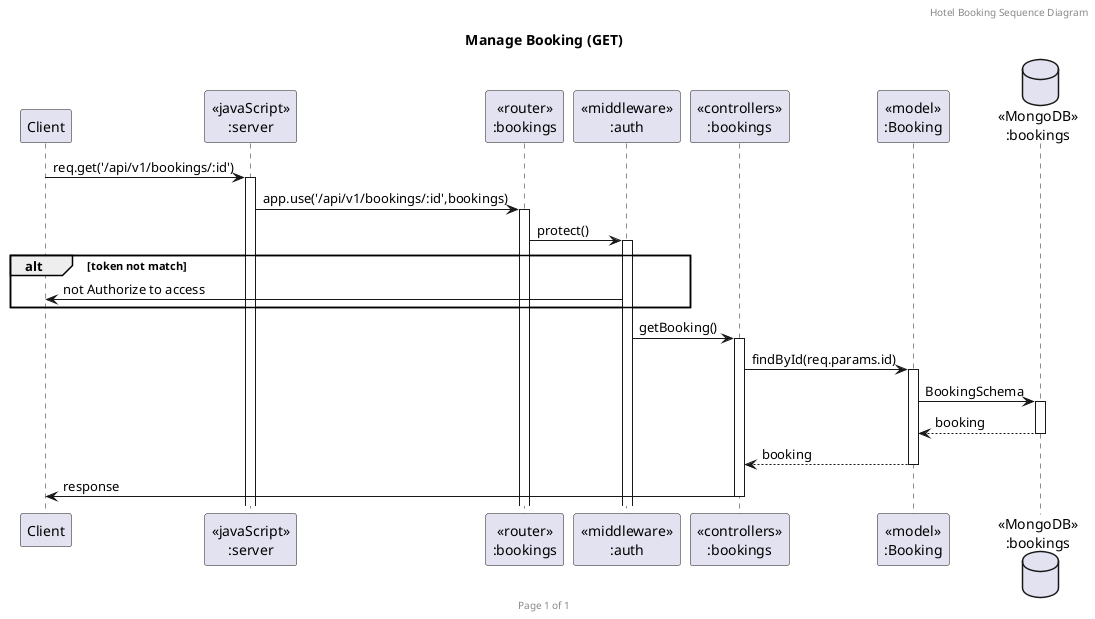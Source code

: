 @startuml Manage Booking (GET)

header Hotel Booking Sequence Diagram
footer Page %page% of %lastpage%
title "Manage Booking (GET)"

participant "Client" as client
participant "<<javaScript>>\n:server" as server
participant "<<router>>\n:bookings" as routerBookings
participant "<<middleware>>\n:auth" as middleware
participant "<<controllers>>\n:bookings" as controllersBookings
participant "<<model>>\n:Booking" as modelBooking
database "<<MongoDB>>\n:bookings" as BookingsDatabase

client->server ++:req.get('/api/v1/bookings/:id')
server->routerBookings ++:app.use('/api/v1/bookings/:id',bookings)


routerBookings -> middleware ++: protect()

alt token not match
    client <- middleware : not Authorize to access
end

middleware -> controllersBookings ++:getBooking()

controllersBookings->modelBooking ++:findById(req.params.id)
modelBooking ->BookingsDatabase ++: BookingSchema




BookingsDatabase --> modelBooking --: booking
controllersBookings <-- modelBooking --:booking
controllersBookings->client --:response

@enduml